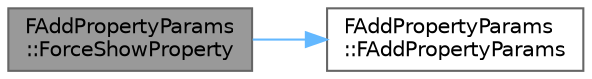 digraph "FAddPropertyParams::ForceShowProperty"
{
 // INTERACTIVE_SVG=YES
 // LATEX_PDF_SIZE
  bgcolor="transparent";
  edge [fontname=Helvetica,fontsize=10,labelfontname=Helvetica,labelfontsize=10];
  node [fontname=Helvetica,fontsize=10,shape=box,height=0.2,width=0.4];
  rankdir="LR";
  Node1 [id="Node000001",label="FAddPropertyParams\l::ForceShowProperty",height=0.2,width=0.4,color="gray40", fillcolor="grey60", style="filled", fontcolor="black",tooltip="Forcibly show the property, even if it does not have CPF_Edit."];
  Node1 -> Node2 [id="edge1_Node000001_Node000002",color="steelblue1",style="solid",tooltip=" "];
  Node2 [id="Node000002",label="FAddPropertyParams\l::FAddPropertyParams",height=0.2,width=0.4,color="grey40", fillcolor="white", style="filled",URL="$d5/df0/structFAddPropertyParams.html#aec53d8cdbfd9b3a5092e23c50b43e12d",tooltip=" "];
}
